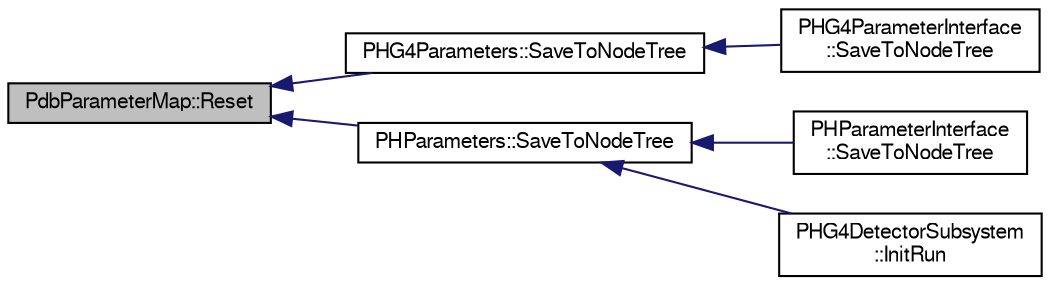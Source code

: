 digraph "PdbParameterMap::Reset"
{
  bgcolor="transparent";
  edge [fontname="FreeSans",fontsize="10",labelfontname="FreeSans",labelfontsize="10"];
  node [fontname="FreeSans",fontsize="10",shape=record];
  rankdir="LR";
  Node1 [label="PdbParameterMap::Reset",height=0.2,width=0.4,color="black", fillcolor="grey75", style="filled" fontcolor="black"];
  Node1 -> Node2 [dir="back",color="midnightblue",fontsize="10",style="solid",fontname="FreeSans"];
  Node2 [label="PHG4Parameters::SaveToNodeTree",height=0.2,width=0.4,color="black",URL="$da/d29/classPHG4Parameters.html#a6415282a8f3e2d49fcd125dd3c3c774b"];
  Node2 -> Node3 [dir="back",color="midnightblue",fontsize="10",style="solid",fontname="FreeSans"];
  Node3 [label="PHG4ParameterInterface\l::SaveToNodeTree",height=0.2,width=0.4,color="black",URL="$d8/d1b/classPHG4ParameterInterface.html#a1a79217f1965bc01c3ddb804627962cd"];
  Node1 -> Node4 [dir="back",color="midnightblue",fontsize="10",style="solid",fontname="FreeSans"];
  Node4 [label="PHParameters::SaveToNodeTree",height=0.2,width=0.4,color="black",URL="$dd/dae/classPHParameters.html#a9485c99fc0bbee6150171583f1048190"];
  Node4 -> Node5 [dir="back",color="midnightblue",fontsize="10",style="solid",fontname="FreeSans"];
  Node5 [label="PHParameterInterface\l::SaveToNodeTree",height=0.2,width=0.4,color="black",URL="$d4/d31/classPHParameterInterface.html#ab386d05bc4aa6e4e3fcd2ff4d466aeb1"];
  Node4 -> Node6 [dir="back",color="midnightblue",fontsize="10",style="solid",fontname="FreeSans"];
  Node6 [label="PHG4DetectorSubsystem\l::InitRun",height=0.2,width=0.4,color="black",URL="$d5/d29/classPHG4DetectorSubsystem.html#a3c2ac5dc436f84e09140b6e2a1be8ff9"];
}
